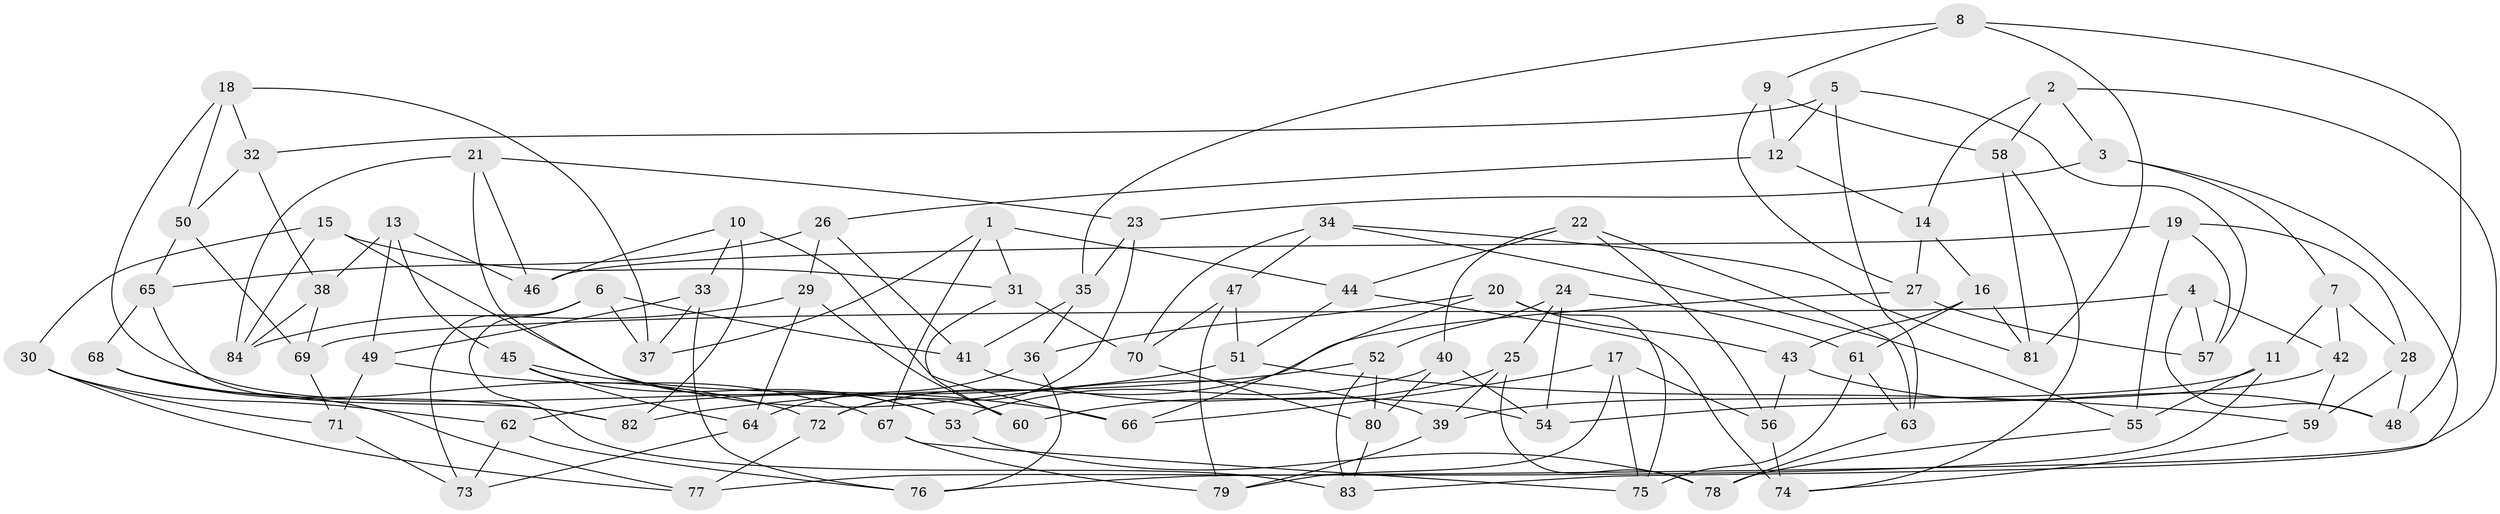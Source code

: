 // coarse degree distribution, {4: 0.28, 6: 0.38, 5: 0.26, 3: 0.06, 2: 0.02}
// Generated by graph-tools (version 1.1) at 2025/38/03/04/25 23:38:06]
// undirected, 84 vertices, 168 edges
graph export_dot {
  node [color=gray90,style=filled];
  1;
  2;
  3;
  4;
  5;
  6;
  7;
  8;
  9;
  10;
  11;
  12;
  13;
  14;
  15;
  16;
  17;
  18;
  19;
  20;
  21;
  22;
  23;
  24;
  25;
  26;
  27;
  28;
  29;
  30;
  31;
  32;
  33;
  34;
  35;
  36;
  37;
  38;
  39;
  40;
  41;
  42;
  43;
  44;
  45;
  46;
  47;
  48;
  49;
  50;
  51;
  52;
  53;
  54;
  55;
  56;
  57;
  58;
  59;
  60;
  61;
  62;
  63;
  64;
  65;
  66;
  67;
  68;
  69;
  70;
  71;
  72;
  73;
  74;
  75;
  76;
  77;
  78;
  79;
  80;
  81;
  82;
  83;
  84;
  1 -- 31;
  1 -- 67;
  1 -- 37;
  1 -- 44;
  2 -- 58;
  2 -- 76;
  2 -- 14;
  2 -- 3;
  3 -- 7;
  3 -- 83;
  3 -- 23;
  4 -- 48;
  4 -- 69;
  4 -- 57;
  4 -- 42;
  5 -- 57;
  5 -- 32;
  5 -- 63;
  5 -- 12;
  6 -- 83;
  6 -- 37;
  6 -- 41;
  6 -- 73;
  7 -- 11;
  7 -- 28;
  7 -- 42;
  8 -- 81;
  8 -- 35;
  8 -- 9;
  8 -- 48;
  9 -- 27;
  9 -- 12;
  9 -- 58;
  10 -- 33;
  10 -- 66;
  10 -- 46;
  10 -- 82;
  11 -- 77;
  11 -- 39;
  11 -- 55;
  12 -- 14;
  12 -- 26;
  13 -- 45;
  13 -- 38;
  13 -- 46;
  13 -- 49;
  14 -- 16;
  14 -- 27;
  15 -- 84;
  15 -- 30;
  15 -- 31;
  15 -- 39;
  16 -- 43;
  16 -- 81;
  16 -- 61;
  17 -- 56;
  17 -- 66;
  17 -- 75;
  17 -- 79;
  18 -- 50;
  18 -- 37;
  18 -- 60;
  18 -- 32;
  19 -- 46;
  19 -- 28;
  19 -- 55;
  19 -- 57;
  20 -- 36;
  20 -- 43;
  20 -- 75;
  20 -- 66;
  21 -- 23;
  21 -- 46;
  21 -- 53;
  21 -- 84;
  22 -- 63;
  22 -- 56;
  22 -- 40;
  22 -- 44;
  23 -- 72;
  23 -- 35;
  24 -- 52;
  24 -- 61;
  24 -- 54;
  24 -- 25;
  25 -- 39;
  25 -- 78;
  25 -- 60;
  26 -- 41;
  26 -- 65;
  26 -- 29;
  27 -- 72;
  27 -- 57;
  28 -- 59;
  28 -- 48;
  29 -- 84;
  29 -- 60;
  29 -- 64;
  30 -- 71;
  30 -- 62;
  30 -- 77;
  31 -- 70;
  31 -- 60;
  32 -- 50;
  32 -- 38;
  33 -- 37;
  33 -- 49;
  33 -- 76;
  34 -- 55;
  34 -- 47;
  34 -- 70;
  34 -- 81;
  35 -- 41;
  35 -- 36;
  36 -- 76;
  36 -- 64;
  38 -- 84;
  38 -- 69;
  39 -- 79;
  40 -- 54;
  40 -- 80;
  40 -- 53;
  41 -- 54;
  42 -- 59;
  42 -- 54;
  43 -- 48;
  43 -- 56;
  44 -- 74;
  44 -- 51;
  45 -- 53;
  45 -- 66;
  45 -- 64;
  47 -- 79;
  47 -- 70;
  47 -- 51;
  49 -- 67;
  49 -- 71;
  50 -- 65;
  50 -- 69;
  51 -- 59;
  51 -- 62;
  52 -- 83;
  52 -- 82;
  52 -- 80;
  53 -- 78;
  55 -- 78;
  56 -- 74;
  58 -- 81;
  58 -- 74;
  59 -- 74;
  61 -- 63;
  61 -- 75;
  62 -- 76;
  62 -- 73;
  63 -- 78;
  64 -- 73;
  65 -- 82;
  65 -- 68;
  67 -- 75;
  67 -- 79;
  68 -- 72;
  68 -- 82;
  68 -- 77;
  69 -- 71;
  70 -- 80;
  71 -- 73;
  72 -- 77;
  80 -- 83;
}
